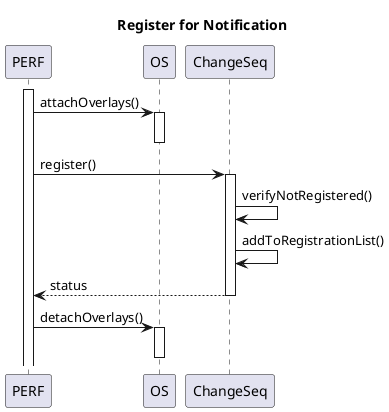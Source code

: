 @startuml
title Register for Notification
activate PERF
    PERF -> OS : attachOverlays()
    activate OS
    deactivate OS

    PERF -> ChangeSeq : register()
    activate ChangeSeq
        ChangeSeq -> ChangeSeq : verifyNotRegistered()
        ChangeSeq -> ChangeSeq : addToRegistrationList()
        return status

    PERF -> OS : detachOverlays()
    activate OS
    deactivate OS
@enduml
